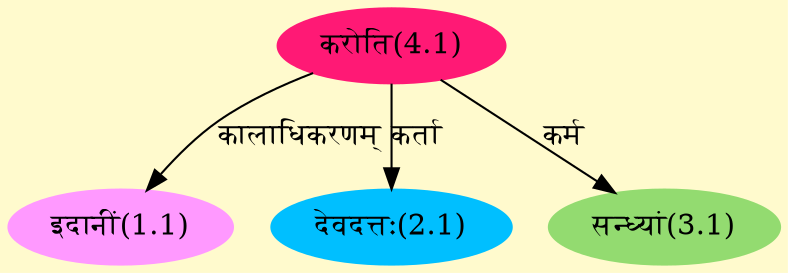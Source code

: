 digraph G{
rankdir=BT;
 compound=true;
 bgcolor="lemonchiffon1";
Node1_1 [style=filled, color="#FF99FF" label = "इदानीं(1.1)"]
Node4_1 [style=filled, color="#FF1975" label = "करोति(4.1)"]
Node2_1 [style=filled, color="#00BFFF" label = "देवदत्तः(2.1)"]
Node3_1 [style=filled, color="#93DB70" label = "सन्ध्यां(3.1)"]
/* Start of Relations section */

Node1_1 -> Node4_1 [  label="कालाधिकरणम्"  dir="back" ]
Node2_1 -> Node4_1 [  label="कर्ता"  dir="back" ]
Node3_1 -> Node4_1 [  label="कर्म"  dir="back" ]
}
